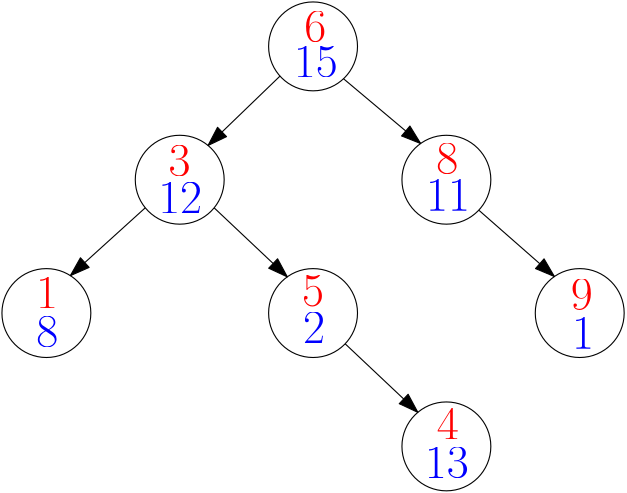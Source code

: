 <?xml version="1.0"?>
<!DOCTYPE ipe SYSTEM "ipe.dtd">
<ipe version="70107" creator="Ipe 7.1.7">
<info created="D:20150604193151" modified="D:20150604194547"/>
<ipestyle name="basic">
<symbol name="arrow/arc(spx)">
<path stroke="sym-stroke" fill="sym-stroke" pen="sym-pen">
0 0 m
-1 0.333 l
-1 -0.333 l
h
</path>
</symbol>
<symbol name="arrow/farc(spx)">
<path stroke="sym-stroke" fill="white" pen="sym-pen">
0 0 m
-1 0.333 l
-1 -0.333 l
h
</path>
</symbol>
<symbol name="arrow/ptarc(spx)">
<path stroke="sym-stroke" fill="sym-stroke" pen="sym-pen">
0 0 m
-1 0.333 l
-0.8 0 l
-1 -0.333 l
h
</path>
</symbol>
<symbol name="arrow/fptarc(spx)">
<path stroke="sym-stroke" fill="white" pen="sym-pen">
0 0 m
-1 0.333 l
-0.8 0 l
-1 -0.333 l
h
</path>
</symbol>
<symbol name="mark/circle(sx)" transformations="translations">
<path fill="sym-stroke">
0.6 0 0 0.6 0 0 e
0.4 0 0 0.4 0 0 e
</path>
</symbol>
<symbol name="mark/disk(sx)" transformations="translations">
<path fill="sym-stroke">
0.6 0 0 0.6 0 0 e
</path>
</symbol>
<symbol name="mark/fdisk(sfx)" transformations="translations">
<group>
<path fill="sym-fill">
0.5 0 0 0.5 0 0 e
</path>
<path fill="sym-stroke" fillrule="eofill">
0.6 0 0 0.6 0 0 e
0.4 0 0 0.4 0 0 e
</path>
</group>
</symbol>
<symbol name="mark/box(sx)" transformations="translations">
<path fill="sym-stroke" fillrule="eofill">
-0.6 -0.6 m
0.6 -0.6 l
0.6 0.6 l
-0.6 0.6 l
h
-0.4 -0.4 m
0.4 -0.4 l
0.4 0.4 l
-0.4 0.4 l
h
</path>
</symbol>
<symbol name="mark/square(sx)" transformations="translations">
<path fill="sym-stroke">
-0.6 -0.6 m
0.6 -0.6 l
0.6 0.6 l
-0.6 0.6 l
h
</path>
</symbol>
<symbol name="mark/fsquare(sfx)" transformations="translations">
<group>
<path fill="sym-fill">
-0.5 -0.5 m
0.5 -0.5 l
0.5 0.5 l
-0.5 0.5 l
h
</path>
<path fill="sym-stroke" fillrule="eofill">
-0.6 -0.6 m
0.6 -0.6 l
0.6 0.6 l
-0.6 0.6 l
h
-0.4 -0.4 m
0.4 -0.4 l
0.4 0.4 l
-0.4 0.4 l
h
</path>
</group>
</symbol>
<symbol name="mark/cross(sx)" transformations="translations">
<group>
<path fill="sym-stroke">
-0.43 -0.57 m
0.57 0.43 l
0.43 0.57 l
-0.57 -0.43 l
h
</path>
<path fill="sym-stroke">
-0.43 0.57 m
0.57 -0.43 l
0.43 -0.57 l
-0.57 0.43 l
h
</path>
</group>
</symbol>
<symbol name="arrow/fnormal(spx)">
<path stroke="sym-stroke" fill="white" pen="sym-pen">
0 0 m
-1 0.333 l
-1 -0.333 l
h
</path>
</symbol>
<symbol name="arrow/pointed(spx)">
<path stroke="sym-stroke" fill="sym-stroke" pen="sym-pen">
0 0 m
-1 0.333 l
-0.8 0 l
-1 -0.333 l
h
</path>
</symbol>
<symbol name="arrow/fpointed(spx)">
<path stroke="sym-stroke" fill="white" pen="sym-pen">
0 0 m
-1 0.333 l
-0.8 0 l
-1 -0.333 l
h
</path>
</symbol>
<symbol name="arrow/linear(spx)">
<path stroke="sym-stroke" pen="sym-pen">
-1 0.333 m
0 0 l
-1 -0.333 l
</path>
</symbol>
<symbol name="arrow/fdouble(spx)">
<path stroke="sym-stroke" fill="white" pen="sym-pen">
0 0 m
-1 0.333 l
-1 -0.333 l
h
-1 0 m
-2 0.333 l
-2 -0.333 l
h
</path>
</symbol>
<symbol name="arrow/double(spx)">
<path stroke="sym-stroke" fill="sym-stroke" pen="sym-pen">
0 0 m
-1 0.333 l
-1 -0.333 l
h
-1 0 m
-2 0.333 l
-2 -0.333 l
h
</path>
</symbol>
<pen name="heavier" value="0.8"/>
<pen name="fat" value="1.2"/>
<pen name="ultrafat" value="2"/>
<symbolsize name="large" value="5"/>
<symbolsize name="small" value="2"/>
<symbolsize name="tiny" value="1.1"/>
<arrowsize name="large" value="10"/>
<arrowsize name="small" value="5"/>
<arrowsize name="tiny" value="3"/>
<color name="red" value="1 0 0"/>
<color name="green" value="0 1 0"/>
<color name="blue" value="0 0 1"/>
<color name="yellow" value="1 1 0"/>
<color name="orange" value="1 0.647 0"/>
<color name="purple" value="0.627 0.125 0.941"/>
<color name="gray" value="0.745"/>
<color name="gold" value="1 0.843 0"/>
<color name="brown" value="0.647 0.165 0.165"/>
<color name="navy" value="0 0 0.502"/>
<color name="pink" value="1 0.753 0.796"/>
<color name="seagreen" value="0.18 0.545 0.341"/>
<color name="turquoise" value="0.251 0.878 0.816"/>
<color name="violet" value="0.933 0.51 0.933"/>
<color name="darkblue" value="0 0 0.545"/>
<color name="darkcyan" value="0 0.545 0.545"/>
<color name="darkgray" value="0.663"/>
<color name="darkgreen" value="0 0.392 0"/>
<color name="darkmagenta" value="0.545 0 0.545"/>
<color name="darkorange" value="1 0.549 0"/>
<color name="darkred" value="0.545 0 0"/>
<color name="lightblue" value="0.678 0.847 0.902"/>
<color name="lightcyan" value="0.878 1 1"/>
<color name="lightgray" value="0.827"/>
<color name="lightgreen" value="0.565 0.933 0.565"/>
<color name="lightyellow" value="1 1 0.878"/>
<dashstyle name="dashed" value="[4] 0"/>
<dashstyle name="dotted" value="[1 3] 0"/>
<dashstyle name="dash dotted" value="[4 2 1 2] 0"/>
<dashstyle name="dash dot dotted" value="[4 2 1 2 1 2] 0"/>
<textsize name="large" value="\large"/>
<textsize name="small" value="\small"/>
<textsize name="tiny" value="\tiny"/>
<textsize name="Large" value="\Large"/>
<textsize name="LARGE" value="\LARGE"/>
<textsize name="huge" value="\huge"/>
<textsize name="Huge" value="\Huge"/>
<textsize name="footnote" value="\footnotesize"/>
<textstyle name="center" begin="\begin{center}" end="\end{center}"/>
<textstyle name="itemize" begin="\begin{itemize}" end="\end{itemize}"/>
<textstyle name="item" begin="\begin{itemize}\item{}" end="\end{itemize}"/>
<gridsize name="4 pts" value="4"/>
<gridsize name="8 pts (~3 mm)" value="8"/>
<gridsize name="16 pts (~6 mm)" value="16"/>
<gridsize name="32 pts (~12 mm)" value="32"/>
<gridsize name="10 pts (~3.5 mm)" value="10"/>
<gridsize name="20 pts (~7 mm)" value="20"/>
<gridsize name="14 pts (~5 mm)" value="14"/>
<gridsize name="28 pts (~10 mm)" value="28"/>
<gridsize name="56 pts (~20 mm)" value="56"/>
<anglesize name="90 deg" value="90"/>
<anglesize name="60 deg" value="60"/>
<anglesize name="45 deg" value="45"/>
<anglesize name="30 deg" value="30"/>
<anglesize name="22.5 deg" value="22.5"/>
<tiling name="falling" angle="-60" step="4" width="1"/>
<tiling name="rising" angle="30" step="4" width="1"/>
</ipestyle>
<page>
<layer name="alpha"/>
<view layers="alpha" active="alpha"/>
<path layer="alpha" stroke="black">
16 0 0 16 256 768 e
</path>
<path stroke="black">
16 0 0 16 208 720 e
</path>
<path stroke="black">
16 0 0 16 304 720 e
</path>
<path stroke="black">
16 0 0 16 160 672 e
</path>
<path stroke="black">
16 0 0 16 256 672 e
</path>
<path stroke="black" fill="white">
16 0 0 16 352 672 e
</path>
<path stroke="black" arrow="normal/normal">
244.094 757.311 m
218.194 732.332 l
</path>
<path stroke="black" arrow="normal/normal">
266.966 756.349 m
294.726 733.038 l
</path>
<path stroke="black" arrow="normal/normal">
315.657 709.041 m
342.882 685.147 l
</path>
<path stroke="black" arrow="normal/normal">
220.389 709.876 m
246.724 685.037 l
</path>
<path stroke="black" arrow="normal/normal">
195.593 709.897 m
168.635 685.47 l
</path>
<text matrix="1 0 0 1 -1.23069 -3.69206" transformations="translations" pos="254.016 773.211" stroke="red" type="label" width="7.895" height="11.097" depth="0" valign="baseline" size="LARGE">6</text>
<text matrix="1 0 0 1 96.1514 -99.9381" transformations="translations" pos="204.378 726.445" stroke="red" type="label" width="7.895" height="11.097" depth="0" valign="baseline" size="LARGE">4</text>
<text matrix="1 0 0 1 -4.10229 -7.79435" transformations="translations" pos="304.474 729.727" stroke="red" type="label" width="7.895" height="11.097" depth="0" valign="baseline" size="LARGE">8</text>
<text matrix="1 0 0 1 46.7346 42.3167" transformations="translations" pos="157.202 678.858" stroke="red" type="label" width="7.895" height="11.097" depth="0" valign="baseline" size="LARGE">3</text>
<text matrix="1 0 0 1 -3.59739 -3.69206" transformations="translations" pos="255.657 678.038" stroke="red" type="label" width="7.895" height="11.097" depth="0" valign="baseline" size="LARGE">5</text>
<text matrix="1 0 0 1 -1.23069 -6.97389" transformations="translations" pos="350.009 680.089" stroke="red" type="label" width="7.895" height="11.097" depth="0" valign="baseline" size="LARGE">9</text>
<text matrix="1 0 0 1 44.5887 42.4114" transformations="translations" pos="111.666 631.272" stroke="red" type="label" width="7.895" height="11.097" depth="0" valign="baseline" size="LARGE">1</text>
<text matrix="1 0 0 1 -2.05115 -2.8716" transformations="translations" pos="251.144 759.673" stroke="blue" type="label" width="15.791" height="11.097" depth="0" valign="baseline" size="LARGE">15</text>
<text matrix="1 0 0 1 93.0589 -98.7074" transformations="translations" pos="203.147 711.266" stroke="blue" type="label" width="15.791" height="11.097" depth="0" valign="baseline" size="LARGE">13</text>
<text matrix="1 0 0 1 -4.10229 -7.38412" transformations="translations" pos="300.782 716.189" stroke="blue" type="label" width="15.791" height="11.097" depth="0" valign="baseline" size="LARGE">11</text>
<text matrix="1 0 0 1 -0.820458 -4.10229" transformations="translations" pos="350.009 663.27" stroke="blue" type="label" width="7.895" height="11.097" depth="0" valign="baseline" size="LARGE">1</text>
<text matrix="1 0 0 1 -2.05115 -0.88357" transformations="translations" pos="254.426 662.039" stroke="blue" type="label" width="7.895" height="11.097" depth="0" valign="baseline" size="LARGE">2</text>
<text matrix="1 0 0 1 45.0936 43.3581" transformations="translations" pos="155.151 664.5" stroke="blue" type="label" width="15.791" height="11.097" depth="0" valign="baseline" size="LARGE">12</text>
<text matrix="1 0 0 1 48.3755 44.7781" transformations="translations" pos="107.974 614.862" stroke="blue" type="label" width="7.895" height="11.097" depth="0" valign="baseline" size="LARGE">8</text>
<path stroke="black">
16 0 0 16 304 624 e
</path>
<path stroke="black" arrow="normal/normal">
267.553 660.931 m
293.721 636.262 l
</path>
</page>
</ipe>

